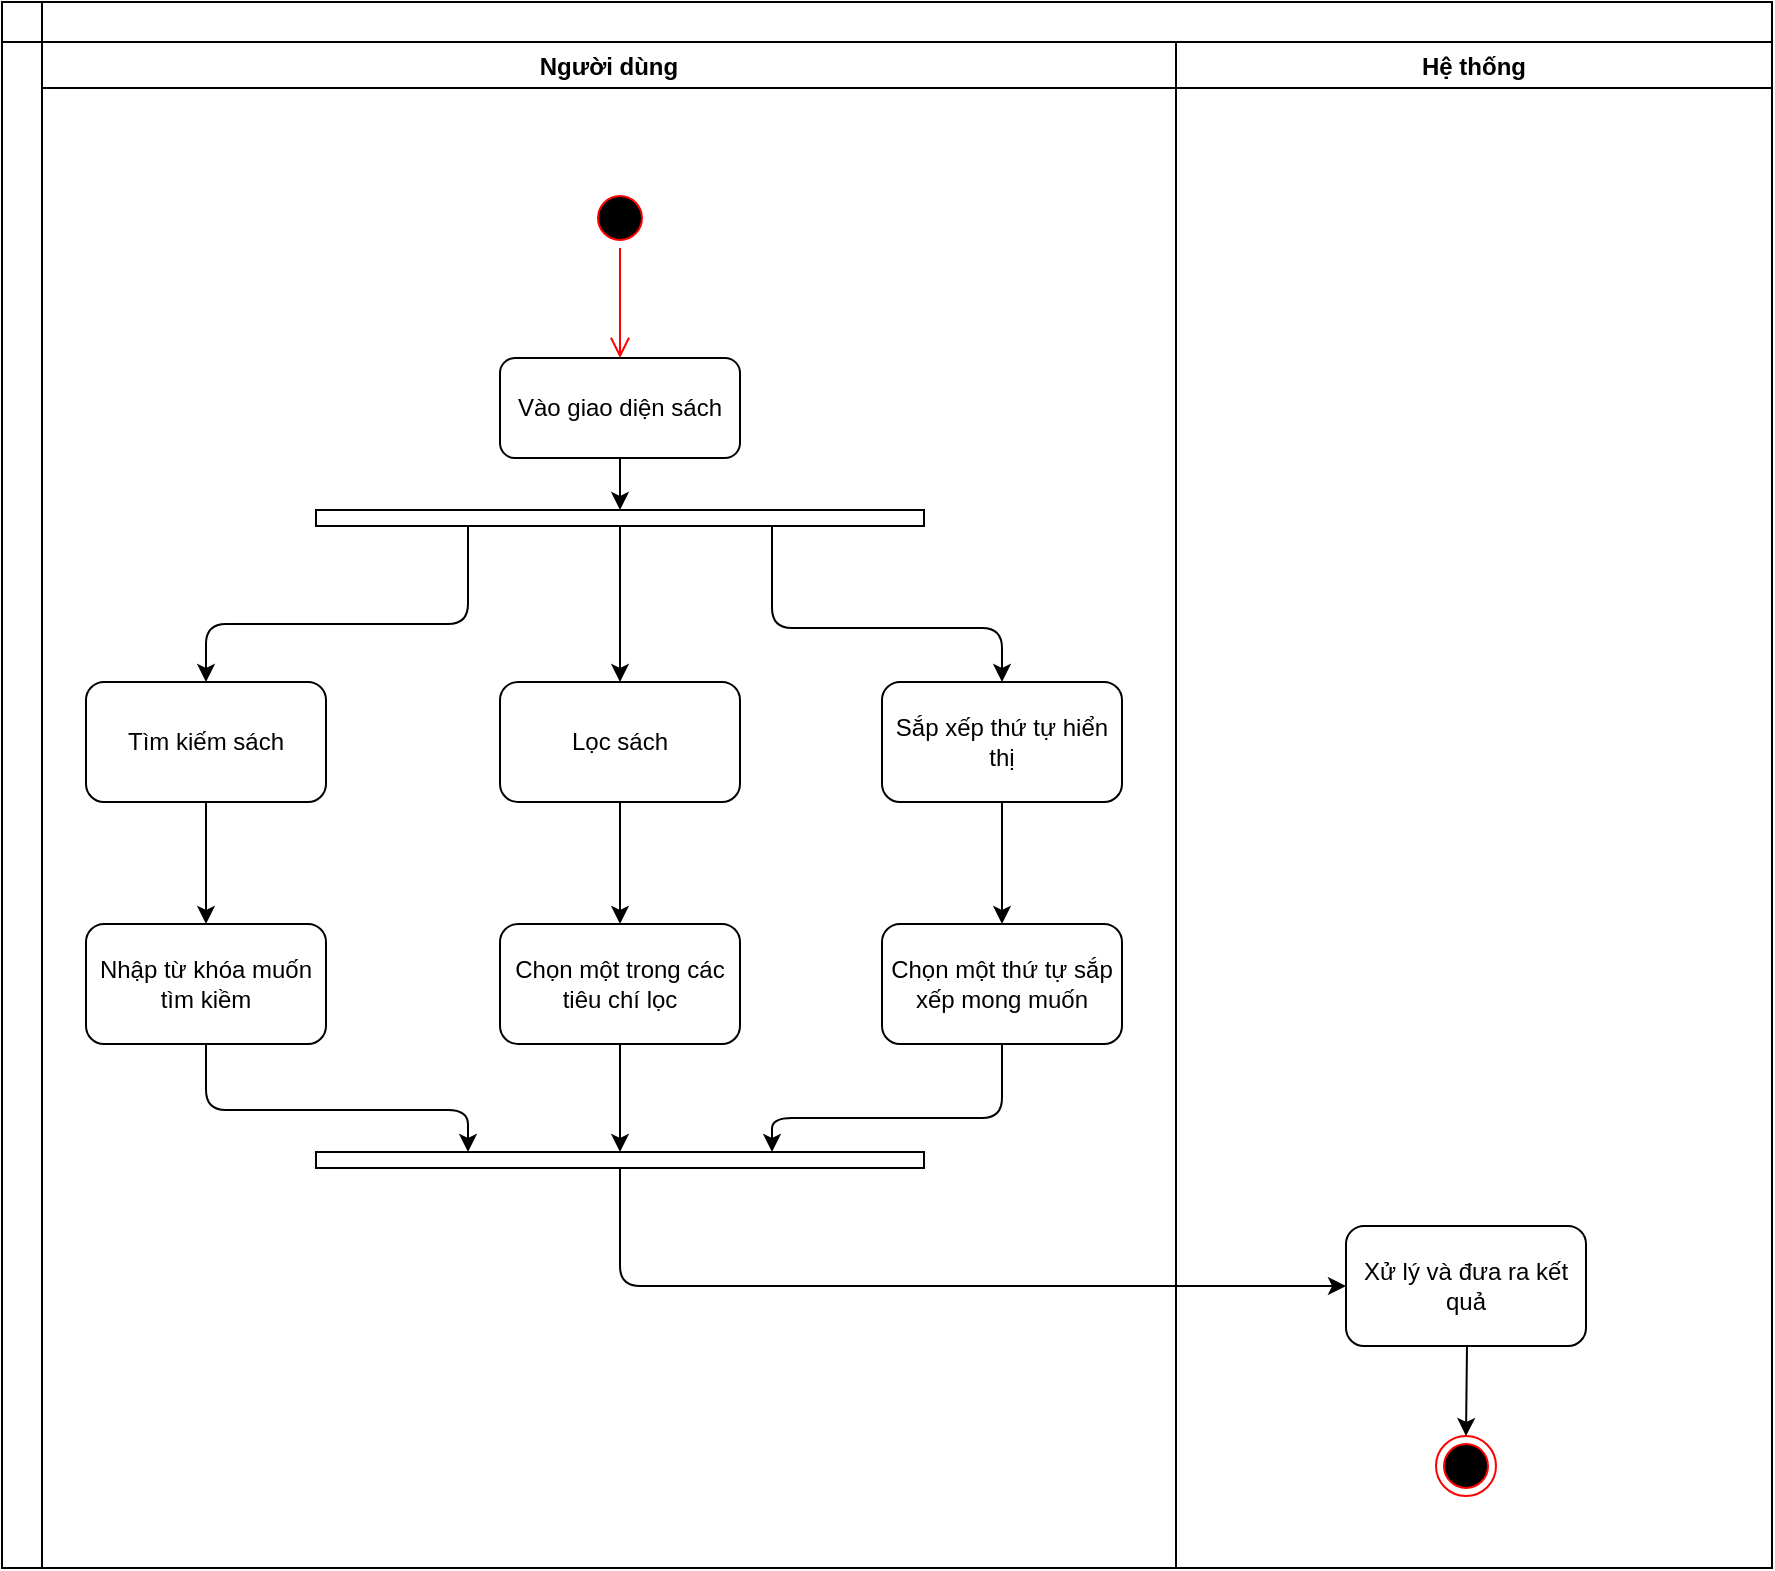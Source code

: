 <mxfile version="11.1.4" type="device"><diagram id="xiLJaHG3g2ldLVFPHT6v" name="Page-1"><mxGraphModel dx="1822" dy="1264" grid="0" gridSize="10" guides="1" tooltips="1" connect="1" arrows="1" fold="1" page="0" pageScale="1" pageWidth="850" pageHeight="1100" math="0" shadow="0"><root><mxCell id="0"/><mxCell id="1" parent="0"/><mxCell id="TIX65jLmTQR-f3xGYzYq-33" value="" style="shape=internalStorage;whiteSpace=wrap;html=1;backgroundOutline=1;strokeWidth=1;" vertex="1" parent="1"><mxGeometry x="-214" y="-48" width="885" height="783" as="geometry"/></mxCell><mxCell id="TIX65jLmTQR-f3xGYzYq-1" value="" style="ellipse;html=1;shape=startState;fillColor=#000000;strokeColor=#ff0000;" vertex="1" parent="1"><mxGeometry x="80" y="45" width="30" height="30" as="geometry"/></mxCell><mxCell id="TIX65jLmTQR-f3xGYzYq-2" value="" style="edgeStyle=orthogonalEdgeStyle;html=1;verticalAlign=bottom;endArrow=open;endSize=8;strokeColor=#ff0000;" edge="1" source="TIX65jLmTQR-f3xGYzYq-1" parent="1"><mxGeometry relative="1" as="geometry"><mxPoint x="95" y="130" as="targetPoint"/></mxGeometry></mxCell><mxCell id="TIX65jLmTQR-f3xGYzYq-3" value="Vào giao diện sách" style="rounded=1;whiteSpace=wrap;html=1;" vertex="1" parent="1"><mxGeometry x="35" y="130" width="120" height="50" as="geometry"/></mxCell><mxCell id="TIX65jLmTQR-f3xGYzYq-16" value="" style="ellipse;html=1;shape=endState;fillColor=#000000;strokeColor=#ff0000;" vertex="1" parent="1"><mxGeometry x="503" y="669" width="30" height="30" as="geometry"/></mxCell><mxCell id="TIX65jLmTQR-f3xGYzYq-17" value="" style="endArrow=classic;html=1;entryX=0.5;entryY=0;entryDx=0;entryDy=0;" edge="1" parent="1" target="TIX65jLmTQR-f3xGYzYq-16"><mxGeometry width="50" height="50" relative="1" as="geometry"><mxPoint x="518.5" y="624" as="sourcePoint"/><mxPoint x="633.5" y="599" as="targetPoint"/></mxGeometry></mxCell><mxCell id="TIX65jLmTQR-f3xGYzYq-18" value="Tìm kiếm sách" style="rounded=1;whiteSpace=wrap;html=1;" vertex="1" parent="1"><mxGeometry x="-172" y="292" width="120" height="60" as="geometry"/></mxCell><mxCell id="TIX65jLmTQR-f3xGYzYq-19" value="Lọc sách" style="rounded=1;whiteSpace=wrap;html=1;" vertex="1" parent="1"><mxGeometry x="35" y="292" width="120" height="60" as="geometry"/></mxCell><mxCell id="TIX65jLmTQR-f3xGYzYq-20" value="Sắp xếp thứ tự hiển thị" style="rounded=1;whiteSpace=wrap;html=1;" vertex="1" parent="1"><mxGeometry x="226" y="292" width="120" height="60" as="geometry"/></mxCell><mxCell id="TIX65jLmTQR-f3xGYzYq-24" value="" style="rounded=0;whiteSpace=wrap;html=1;strokeWidth=1;" vertex="1" parent="1"><mxGeometry x="-57" y="206" width="304" height="8" as="geometry"/></mxCell><mxCell id="TIX65jLmTQR-f3xGYzYq-25" value="" style="endArrow=classic;html=1;exitX=0.5;exitY=1;exitDx=0;exitDy=0;entryX=0.5;entryY=0;entryDx=0;entryDy=0;" edge="1" parent="1" source="TIX65jLmTQR-f3xGYzYq-3" target="TIX65jLmTQR-f3xGYzYq-24"><mxGeometry width="50" height="50" relative="1" as="geometry"><mxPoint x="211" y="155" as="sourcePoint"/><mxPoint x="261" y="105" as="targetPoint"/></mxGeometry></mxCell><mxCell id="TIX65jLmTQR-f3xGYzYq-26" value="" style="endArrow=classic;html=1;exitX=0.25;exitY=1;exitDx=0;exitDy=0;entryX=0.5;entryY=0;entryDx=0;entryDy=0;" edge="1" parent="1" source="TIX65jLmTQR-f3xGYzYq-24" target="TIX65jLmTQR-f3xGYzYq-18"><mxGeometry width="50" height="50" relative="1" as="geometry"><mxPoint x="-50" y="283" as="sourcePoint"/><mxPoint y="233" as="targetPoint"/><Array as="points"><mxPoint x="19" y="263"/><mxPoint x="-112" y="263"/></Array></mxGeometry></mxCell><mxCell id="TIX65jLmTQR-f3xGYzYq-27" value="" style="endArrow=classic;html=1;exitX=0.5;exitY=1;exitDx=0;exitDy=0;entryX=0.5;entryY=0;entryDx=0;entryDy=0;" edge="1" parent="1" source="TIX65jLmTQR-f3xGYzYq-24" target="TIX65jLmTQR-f3xGYzYq-19"><mxGeometry width="50" height="50" relative="1" as="geometry"><mxPoint x="159" y="289" as="sourcePoint"/><mxPoint x="209" y="239" as="targetPoint"/></mxGeometry></mxCell><mxCell id="TIX65jLmTQR-f3xGYzYq-28" value="" style="endArrow=classic;html=1;exitX=0.75;exitY=1;exitDx=0;exitDy=0;entryX=0.5;entryY=0;entryDx=0;entryDy=0;" edge="1" parent="1" source="TIX65jLmTQR-f3xGYzYq-24" target="TIX65jLmTQR-f3xGYzYq-20"><mxGeometry width="50" height="50" relative="1" as="geometry"><mxPoint x="237" y="175" as="sourcePoint"/><mxPoint x="287" y="125" as="targetPoint"/><Array as="points"><mxPoint x="171" y="265"/><mxPoint x="286" y="265"/></Array></mxGeometry></mxCell><mxCell id="TIX65jLmTQR-f3xGYzYq-29" value="Chọn một trong các tiêu chí lọc" style="rounded=1;whiteSpace=wrap;html=1;strokeWidth=1;" vertex="1" parent="1"><mxGeometry x="35" y="413" width="120" height="60" as="geometry"/></mxCell><mxCell id="TIX65jLmTQR-f3xGYzYq-31" value="Nhập từ khóa muốn tìm kiềm" style="rounded=1;whiteSpace=wrap;html=1;strokeWidth=1;" vertex="1" parent="1"><mxGeometry x="-172" y="413" width="120" height="60" as="geometry"/></mxCell><mxCell id="TIX65jLmTQR-f3xGYzYq-32" value="Chọn một thứ tự sắp xếp mong muốn" style="rounded=1;whiteSpace=wrap;html=1;strokeWidth=1;" vertex="1" parent="1"><mxGeometry x="226" y="413" width="120" height="60" as="geometry"/></mxCell><mxCell id="TIX65jLmTQR-f3xGYzYq-36" value="Người dùng" style="swimlane;strokeWidth=1;startSize=23;" vertex="1" parent="1"><mxGeometry x="-194" y="-28" width="567" height="763" as="geometry"/></mxCell><mxCell id="TIX65jLmTQR-f3xGYzYq-37" value="Hệ thống" style="swimlane;strokeWidth=1;" vertex="1" parent="1"><mxGeometry x="373" y="-28" width="298" height="763" as="geometry"/></mxCell><mxCell id="TIX65jLmTQR-f3xGYzYq-45" value="Xử lý và đưa ra kết quả" style="rounded=1;whiteSpace=wrap;html=1;strokeWidth=1;" vertex="1" parent="TIX65jLmTQR-f3xGYzYq-37"><mxGeometry x="85" y="592" width="120" height="60" as="geometry"/></mxCell><mxCell id="TIX65jLmTQR-f3xGYzYq-38" value="" style="endArrow=classic;html=1;exitX=0.5;exitY=1;exitDx=0;exitDy=0;entryX=0.5;entryY=0;entryDx=0;entryDy=0;" edge="1" parent="1" source="TIX65jLmTQR-f3xGYzYq-18" target="TIX65jLmTQR-f3xGYzYq-31"><mxGeometry width="50" height="50" relative="1" as="geometry"><mxPoint x="-46" y="409" as="sourcePoint"/><mxPoint x="4" y="359" as="targetPoint"/></mxGeometry></mxCell><mxCell id="TIX65jLmTQR-f3xGYzYq-39" value="" style="endArrow=classic;html=1;exitX=0.5;exitY=1;exitDx=0;exitDy=0;entryX=0.5;entryY=0;entryDx=0;entryDy=0;" edge="1" parent="1" source="TIX65jLmTQR-f3xGYzYq-19" target="TIX65jLmTQR-f3xGYzYq-29"><mxGeometry width="50" height="50" relative="1" as="geometry"><mxPoint x="166" y="415" as="sourcePoint"/><mxPoint x="216" y="365" as="targetPoint"/></mxGeometry></mxCell><mxCell id="TIX65jLmTQR-f3xGYzYq-40" value="" style="endArrow=classic;html=1;exitX=0.5;exitY=1;exitDx=0;exitDy=0;entryX=0.5;entryY=0;entryDx=0;entryDy=0;" edge="1" parent="1" source="TIX65jLmTQR-f3xGYzYq-20" target="TIX65jLmTQR-f3xGYzYq-32"><mxGeometry width="50" height="50" relative="1" as="geometry"><mxPoint x="183" y="416" as="sourcePoint"/><mxPoint x="233" y="366" as="targetPoint"/></mxGeometry></mxCell><mxCell id="TIX65jLmTQR-f3xGYzYq-41" value="" style="rounded=0;whiteSpace=wrap;html=1;strokeWidth=1;" vertex="1" parent="1"><mxGeometry x="-57" y="527" width="304" height="8" as="geometry"/></mxCell><mxCell id="TIX65jLmTQR-f3xGYzYq-42" value="" style="endArrow=classic;html=1;exitX=0.5;exitY=1;exitDx=0;exitDy=0;entryX=0.5;entryY=0;entryDx=0;entryDy=0;" edge="1" parent="1" source="TIX65jLmTQR-f3xGYzYq-29" target="TIX65jLmTQR-f3xGYzYq-41"><mxGeometry width="50" height="50" relative="1" as="geometry"><mxPoint x="63" y="530" as="sourcePoint"/><mxPoint x="113" y="480" as="targetPoint"/></mxGeometry></mxCell><mxCell id="TIX65jLmTQR-f3xGYzYq-43" value="" style="endArrow=classic;html=1;exitX=0.5;exitY=1;exitDx=0;exitDy=0;entryX=0.25;entryY=0;entryDx=0;entryDy=0;" edge="1" parent="1" source="TIX65jLmTQR-f3xGYzYq-31" target="TIX65jLmTQR-f3xGYzYq-41"><mxGeometry width="50" height="50" relative="1" as="geometry"><mxPoint x="-124" y="577" as="sourcePoint"/><mxPoint x="-74" y="527" as="targetPoint"/><Array as="points"><mxPoint x="-112" y="506"/><mxPoint x="19" y="506"/></Array></mxGeometry></mxCell><mxCell id="TIX65jLmTQR-f3xGYzYq-44" value="" style="endArrow=classic;html=1;exitX=0.5;exitY=1;exitDx=0;exitDy=0;entryX=0.75;entryY=0;entryDx=0;entryDy=0;" edge="1" parent="1" source="TIX65jLmTQR-f3xGYzYq-32" target="TIX65jLmTQR-f3xGYzYq-41"><mxGeometry width="50" height="50" relative="1" as="geometry"><mxPoint x="275" y="577" as="sourcePoint"/><mxPoint x="325" y="527" as="targetPoint"/><Array as="points"><mxPoint x="286" y="510"/><mxPoint x="171" y="510"/></Array></mxGeometry></mxCell><mxCell id="TIX65jLmTQR-f3xGYzYq-46" value="" style="endArrow=classic;html=1;exitX=0.5;exitY=1;exitDx=0;exitDy=0;entryX=0;entryY=0.5;entryDx=0;entryDy=0;" edge="1" parent="1" source="TIX65jLmTQR-f3xGYzYq-41" target="TIX65jLmTQR-f3xGYzYq-45"><mxGeometry width="50" height="50" relative="1" as="geometry"><mxPoint x="244" y="616" as="sourcePoint"/><mxPoint x="294" y="566" as="targetPoint"/><Array as="points"><mxPoint x="95" y="594"/></Array></mxGeometry></mxCell></root></mxGraphModel></diagram></mxfile>